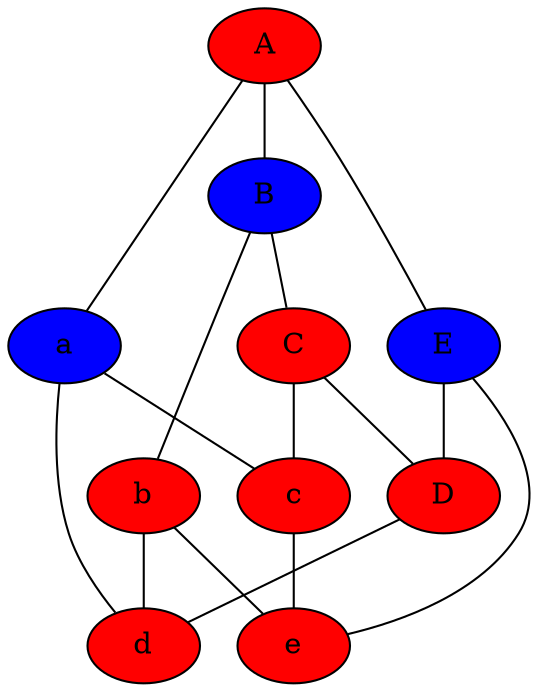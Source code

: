 graph "Petersen" {
start=23;
edge[len=2];

  "A" -- "B";
  "A" -- "E";
  "A" -- "a" [len=1];
  "A"  [style = filled, peripheries = 1, fillcolor = red, fontcolor = black, color = black];
  "B" -- "C";
  "B" -- "b" [len=1];
  "B"  [style = filled, peripheries = 1, fillcolor = blue, fontcolor = black, color = black];
  "E" -- "D";
  "E" -- "e" [len=1];
  "E"  [style = filled, peripheries = 1, fillcolor = blue, fontcolor = black, color = black];
  "a" -- "c";
  "a" -- "d";
  "a"  [style = filled, peripheries = 1, fillcolor = blue, fontcolor = black, color = black];
  "C" -- "D";
  "C" -- "c" [len=1];
  "C"  [style = filled, peripheries = 1, fillcolor = red, fontcolor = black, color = black];
  "b" -- "e";
  "b" -- "d";
  "b"  [style = filled, peripheries = 1, fillcolor = red, fontcolor = black, color = black];
  "D" -- "d" [len=1];
  "D"  [style = filled, peripheries = 1, fillcolor = red, fontcolor = black, color = black];
  "c" -- "e";
  "c"  [style = filled, peripheries = 1, fillcolor = red, fontcolor = black, color = black];
  "d"  [style = filled, peripheries = 1, fillcolor = red, fontcolor = black, color = black];
  "e"  [style = filled, peripheries = 1, fillcolor = red, fontcolor = black, color = black];
}
